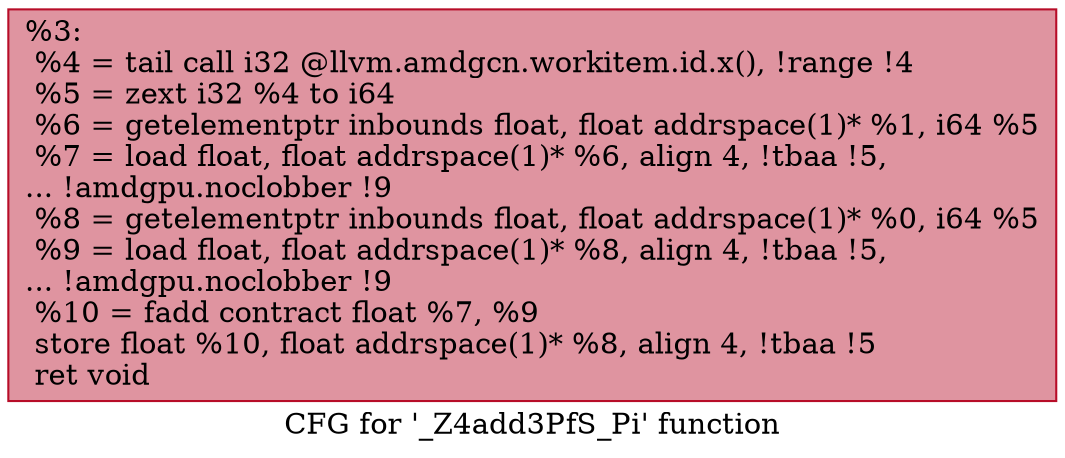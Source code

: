 digraph "CFG for '_Z4add3PfS_Pi' function" {
	label="CFG for '_Z4add3PfS_Pi' function";

	Node0x59c0cc0 [shape=record,color="#b70d28ff", style=filled, fillcolor="#b70d2870",label="{%3:\l  %4 = tail call i32 @llvm.amdgcn.workitem.id.x(), !range !4\l  %5 = zext i32 %4 to i64\l  %6 = getelementptr inbounds float, float addrspace(1)* %1, i64 %5\l  %7 = load float, float addrspace(1)* %6, align 4, !tbaa !5,\l... !amdgpu.noclobber !9\l  %8 = getelementptr inbounds float, float addrspace(1)* %0, i64 %5\l  %9 = load float, float addrspace(1)* %8, align 4, !tbaa !5,\l... !amdgpu.noclobber !9\l  %10 = fadd contract float %7, %9\l  store float %10, float addrspace(1)* %8, align 4, !tbaa !5\l  ret void\l}"];
}
